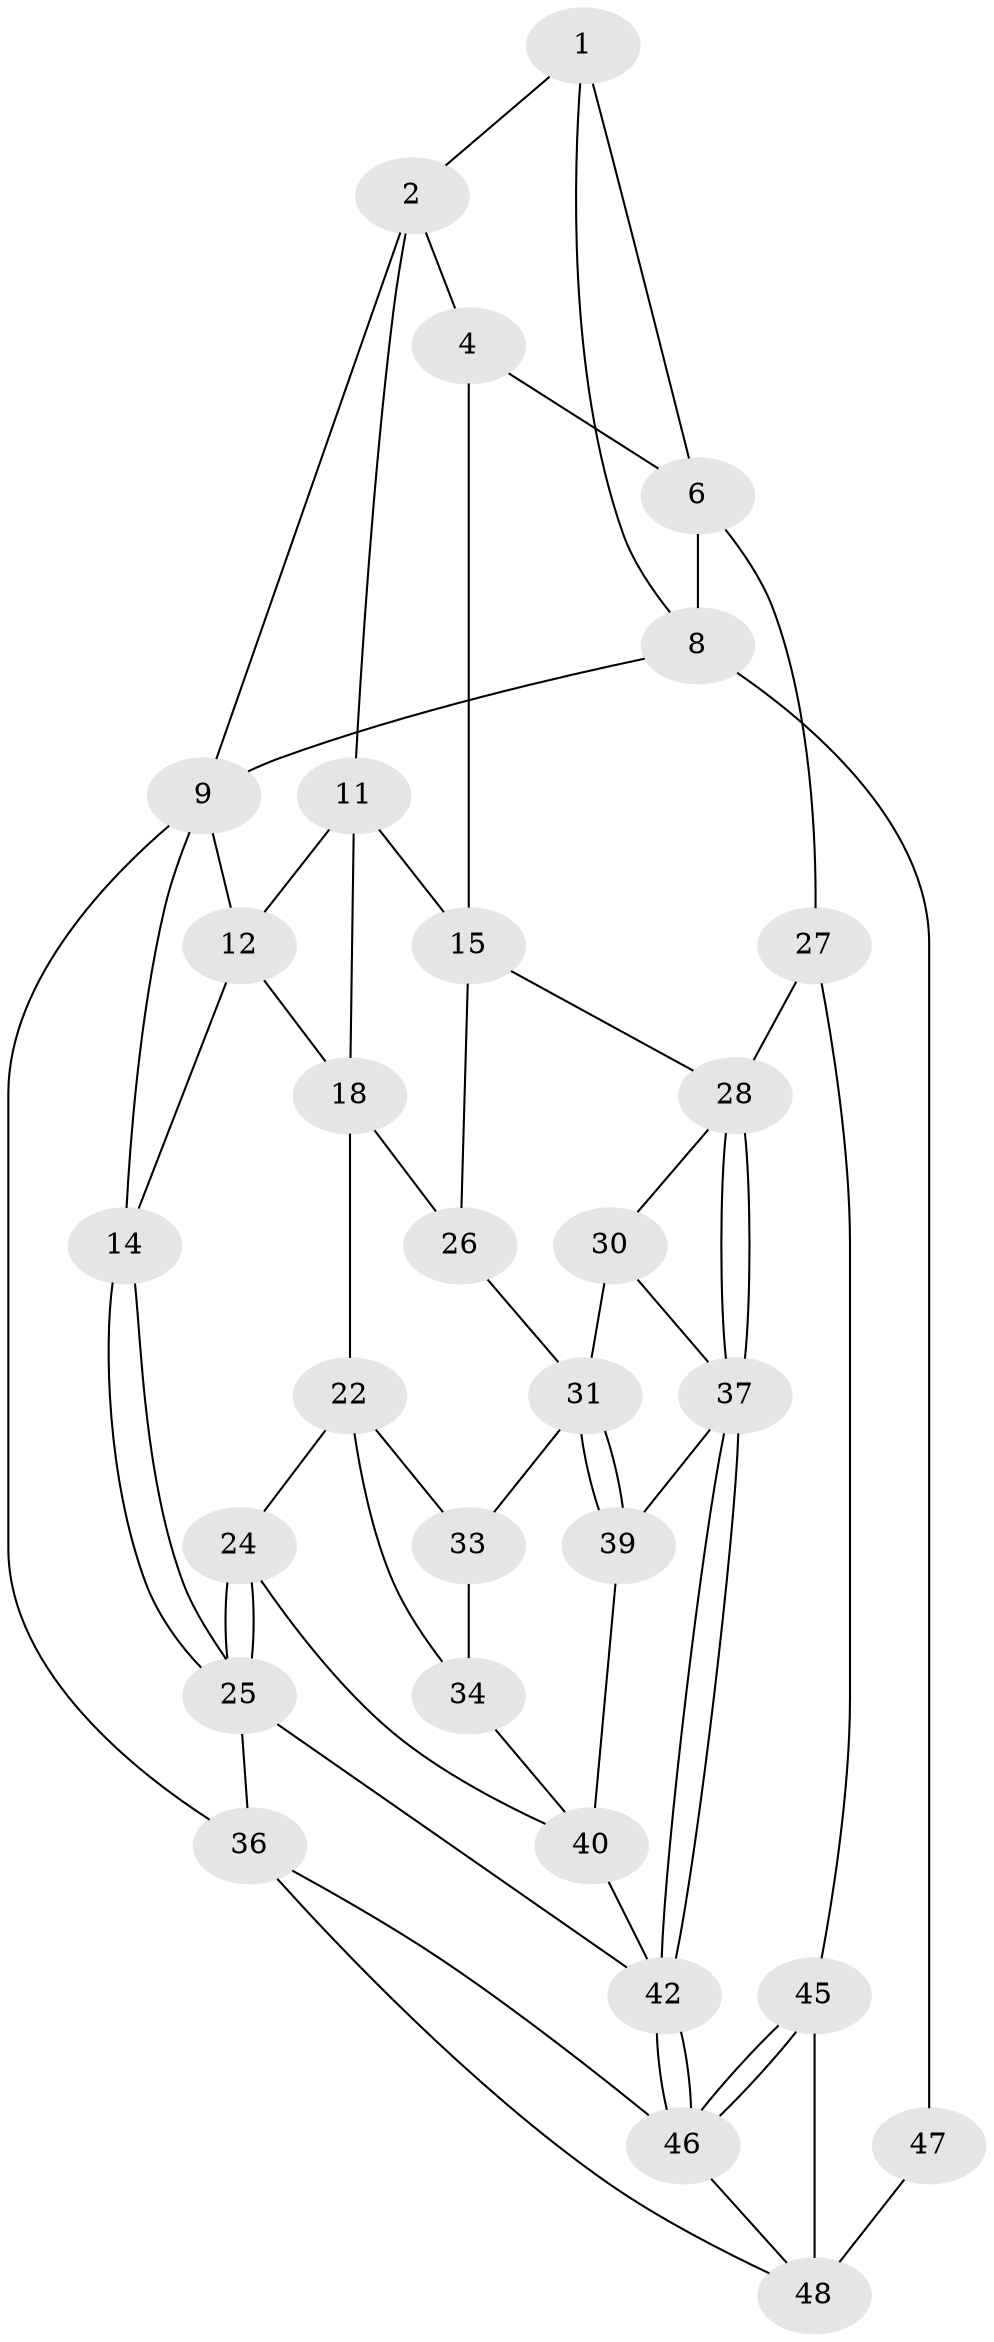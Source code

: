 // original degree distribution, {3: 0.0392156862745098, 4: 0.21568627450980393, 5: 0.5882352941176471, 6: 0.1568627450980392}
// Generated by graph-tools (version 1.1) at 2025/42/03/06/25 10:42:36]
// undirected, 30 vertices, 61 edges
graph export_dot {
graph [start="1"]
  node [color=gray90,style=filled];
  1 [pos="+0.6989584173403061+0",super="+5"];
  2 [pos="+0.3498702359237371+0",super="+3"];
  4 [pos="+0.546147024547285+0.008265097650950643",super="+7"];
  6 [pos="+0.8541955450905278+0.09739683605351665",super="+20"];
  8 [pos="+1+0",super="+19"];
  9 [pos="+0+0",super="+10"];
  11 [pos="+0.3304073517642389+0.16646974121979774",super="+17"];
  12 [pos="+0.15909793501475247+0.070336650705064",super="+13"];
  14 [pos="+0+0.2580627624118775"];
  15 [pos="+0.5468300219224308+0.30745533514733797",super="+16"];
  18 [pos="+0.04156062482908689+0.29826533029225116",super="+21"];
  22 [pos="+0.11045658292146734+0.5015372230433274",super="+23"];
  24 [pos="+0+0.6143596152037272"];
  25 [pos="+0+0.6254061505695239",super="+35"];
  26 [pos="+0.29043079351209+0.3929055264838517"];
  27 [pos="+0.8216547471356846+0.6087435302747245",super="+44"];
  28 [pos="+0.7122379185943776+0.5835491245656723",super="+29"];
  30 [pos="+0.5013600159137601+0.4801949191672431"];
  31 [pos="+0.28424307407054356+0.5391867277202065",super="+32"];
  33 [pos="+0.1716520217820189+0.511796642011591"];
  34 [pos="+0.13715934548732073+0.619990720672861"];
  36 [pos="+0+1"];
  37 [pos="+0.36711624659936803+0.8205194000044946",super="+38"];
  39 [pos="+0.29524082221542963+0.585359234842073"];
  40 [pos="+0.14468594441866806+0.6319931257307105",super="+41"];
  42 [pos="+0.3381462870617016+0.8940594878135771",super="+43"];
  45 [pos="+0.5980048906433266+0.9180207084172439",super="+49"];
  46 [pos="+0.36249836939746743+1",super="+51"];
  47 [pos="+1+0.8838128851570214"];
  48 [pos="+0.8078319748112764+0.9237488503245944",super="+50"];
  1 -- 2;
  1 -- 8;
  1 -- 6;
  2 -- 11;
  2 -- 4;
  2 -- 9;
  4 -- 6;
  4 -- 15;
  6 -- 27;
  6 -- 8;
  8 -- 9;
  8 -- 47 [weight=2];
  9 -- 14;
  9 -- 36;
  9 -- 12;
  11 -- 12;
  11 -- 18;
  11 -- 15;
  12 -- 18;
  12 -- 14;
  14 -- 25;
  14 -- 25;
  15 -- 26;
  15 -- 28;
  18 -- 26;
  18 -- 22;
  22 -- 33;
  22 -- 24;
  22 -- 34;
  24 -- 25;
  24 -- 25;
  24 -- 40;
  25 -- 36;
  25 -- 42;
  26 -- 31;
  27 -- 28;
  27 -- 45 [weight=2];
  28 -- 37;
  28 -- 37;
  28 -- 30;
  30 -- 31;
  30 -- 37;
  31 -- 39;
  31 -- 39;
  31 -- 33;
  33 -- 34;
  34 -- 40;
  36 -- 46;
  36 -- 48;
  37 -- 42;
  37 -- 42;
  37 -- 39;
  39 -- 40;
  40 -- 42;
  42 -- 46;
  42 -- 46;
  45 -- 46;
  45 -- 46;
  45 -- 48;
  46 -- 48;
  47 -- 48 [weight=2];
}

